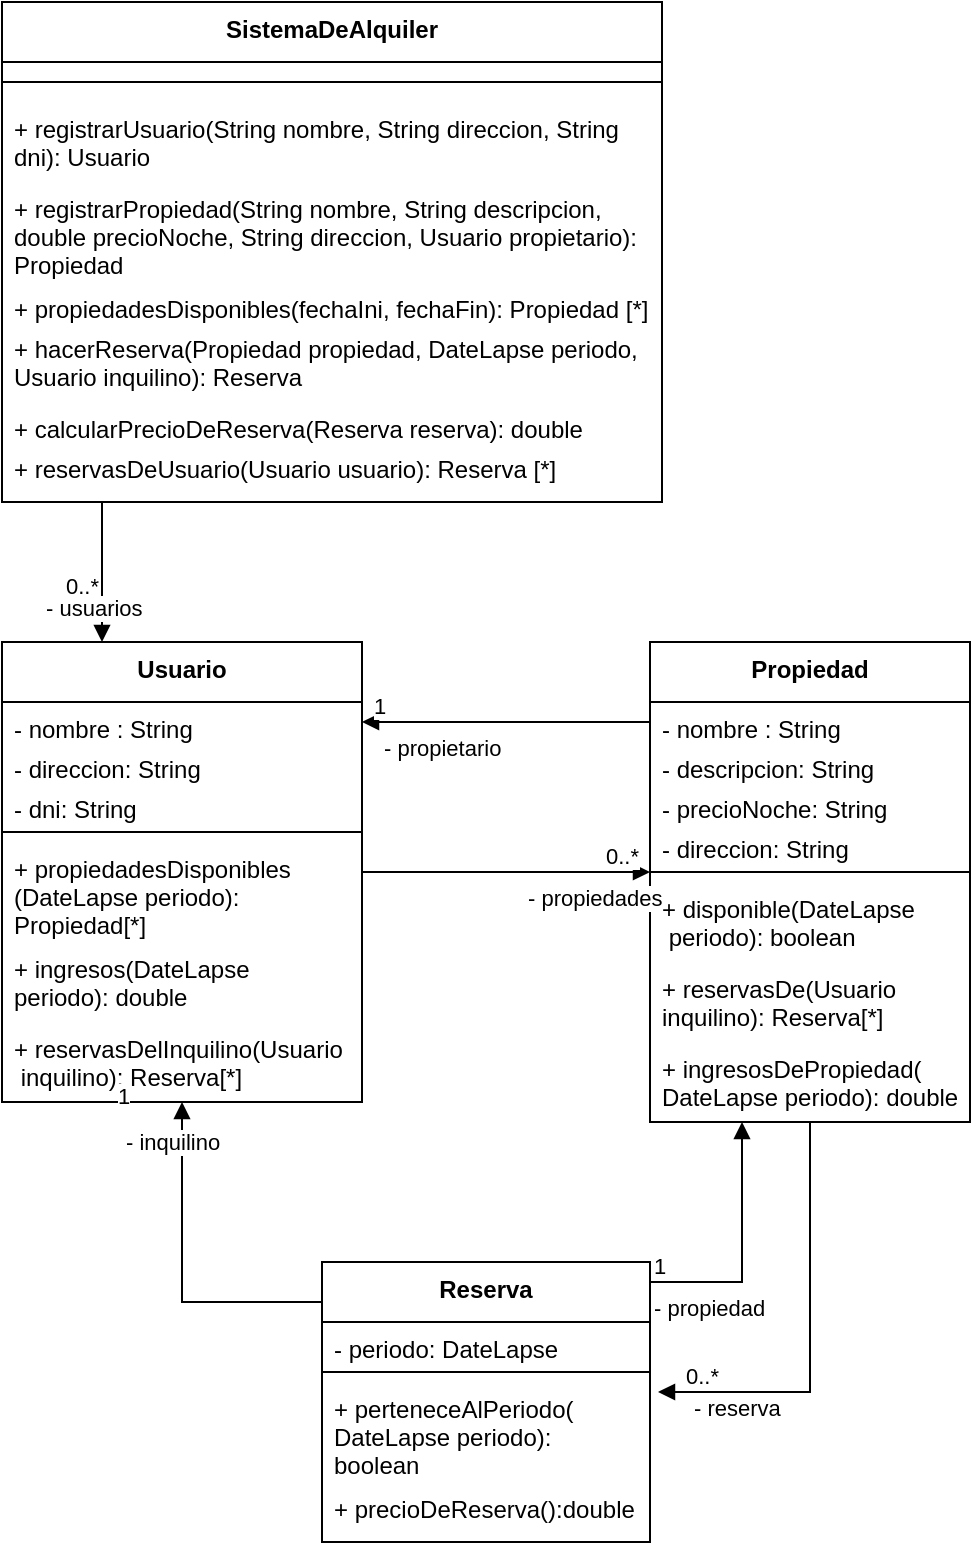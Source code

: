 <mxfile version="20.5.1"><diagram id="JsSZ_l5cYBeoiN17KPVA" name="Página-1"><mxGraphModel dx="868" dy="524" grid="1" gridSize="10" guides="1" tooltips="1" connect="1" arrows="1" fold="1" page="1" pageScale="1" pageWidth="827" pageHeight="1169" math="0" shadow="0"><root><mxCell id="0"/><mxCell id="1" parent="0"/><mxCell id="GDSZALBlotFTVEJZIy_A-1" value="Usuario" style="swimlane;fontStyle=1;align=center;verticalAlign=top;childLayout=stackLayout;horizontal=1;startSize=30;horizontalStack=0;resizeParent=1;resizeParentMax=0;resizeLast=0;collapsible=1;marginBottom=0;strokeWidth=1;" vertex="1" parent="1"><mxGeometry x="10" y="330" width="180" height="230" as="geometry"/></mxCell><mxCell id="GDSZALBlotFTVEJZIy_A-2" value="- nombre : String" style="text;strokeColor=none;fillColor=none;align=left;verticalAlign=top;spacingLeft=4;spacingRight=4;overflow=hidden;rotatable=0;points=[[0,0.5],[1,0.5]];portConstraint=eastwest;" vertex="1" parent="GDSZALBlotFTVEJZIy_A-1"><mxGeometry y="30" width="180" height="20" as="geometry"/></mxCell><mxCell id="GDSZALBlotFTVEJZIy_A-3" value="- direccion: String" style="text;strokeColor=none;fillColor=none;align=left;verticalAlign=top;spacingLeft=4;spacingRight=4;overflow=hidden;rotatable=0;points=[[0,0.5],[1,0.5]];portConstraint=eastwest;" vertex="1" parent="GDSZALBlotFTVEJZIy_A-1"><mxGeometry y="50" width="180" height="20" as="geometry"/></mxCell><mxCell id="GDSZALBlotFTVEJZIy_A-4" value="- dni: String" style="text;strokeColor=none;fillColor=none;align=left;verticalAlign=top;spacingLeft=4;spacingRight=4;overflow=hidden;rotatable=0;points=[[0,0.5],[1,0.5]];portConstraint=eastwest;" vertex="1" parent="GDSZALBlotFTVEJZIy_A-1"><mxGeometry y="70" width="180" height="20" as="geometry"/></mxCell><mxCell id="GDSZALBlotFTVEJZIy_A-7" value="" style="line;strokeWidth=1;fillColor=none;align=left;verticalAlign=middle;spacingTop=-1;spacingLeft=3;spacingRight=3;rotatable=0;labelPosition=right;points=[];portConstraint=eastwest;strokeColor=inherit;" vertex="1" parent="GDSZALBlotFTVEJZIy_A-1"><mxGeometry y="90" width="180" height="10" as="geometry"/></mxCell><mxCell id="GDSZALBlotFTVEJZIy_A-8" value="+ propiedadesDisponibles&#10;(DateLapse periodo):&#10;Propiedad[*]" style="text;strokeColor=none;fillColor=none;align=left;verticalAlign=top;spacingLeft=4;spacingRight=4;overflow=hidden;rotatable=0;points=[[0,0.5],[1,0.5]];portConstraint=eastwest;" vertex="1" parent="GDSZALBlotFTVEJZIy_A-1"><mxGeometry y="100" width="180" height="50" as="geometry"/></mxCell><mxCell id="GDSZALBlotFTVEJZIy_A-41" value="+ ingresos(DateLapse &#10;periodo): double" style="text;strokeColor=none;fillColor=none;align=left;verticalAlign=top;spacingLeft=4;spacingRight=4;overflow=hidden;rotatable=0;points=[[0,0.5],[1,0.5]];portConstraint=eastwest;" vertex="1" parent="GDSZALBlotFTVEJZIy_A-1"><mxGeometry y="150" width="180" height="40" as="geometry"/></mxCell><mxCell id="GDSZALBlotFTVEJZIy_A-42" value="+ reservasDelInquilino(Usuario&#10; inquilino): Reserva[*]" style="text;strokeColor=none;fillColor=none;align=left;verticalAlign=top;spacingLeft=4;spacingRight=4;overflow=hidden;rotatable=0;points=[[0,0.5],[1,0.5]];portConstraint=eastwest;" vertex="1" parent="GDSZALBlotFTVEJZIy_A-1"><mxGeometry y="190" width="180" height="40" as="geometry"/></mxCell><mxCell id="GDSZALBlotFTVEJZIy_A-9" value="Propiedad" style="swimlane;fontStyle=1;align=center;verticalAlign=top;childLayout=stackLayout;horizontal=1;startSize=30;horizontalStack=0;resizeParent=1;resizeParentMax=0;resizeLast=0;collapsible=1;marginBottom=0;strokeWidth=1;" vertex="1" parent="1"><mxGeometry x="334" y="330" width="160" height="240" as="geometry"/></mxCell><mxCell id="GDSZALBlotFTVEJZIy_A-11" value="- nombre : String" style="text;strokeColor=none;fillColor=none;align=left;verticalAlign=top;spacingLeft=4;spacingRight=4;overflow=hidden;rotatable=0;points=[[0,0.5],[1,0.5]];portConstraint=eastwest;" vertex="1" parent="GDSZALBlotFTVEJZIy_A-9"><mxGeometry y="30" width="160" height="20" as="geometry"/></mxCell><mxCell id="GDSZALBlotFTVEJZIy_A-12" value="- descripcion: String" style="text;strokeColor=none;fillColor=none;align=left;verticalAlign=top;spacingLeft=4;spacingRight=4;overflow=hidden;rotatable=0;points=[[0,0.5],[1,0.5]];portConstraint=eastwest;" vertex="1" parent="GDSZALBlotFTVEJZIy_A-9"><mxGeometry y="50" width="160" height="20" as="geometry"/></mxCell><mxCell id="GDSZALBlotFTVEJZIy_A-13" value="- precioNoche: String" style="text;strokeColor=none;fillColor=none;align=left;verticalAlign=top;spacingLeft=4;spacingRight=4;overflow=hidden;rotatable=0;points=[[0,0.5],[1,0.5]];portConstraint=eastwest;" vertex="1" parent="GDSZALBlotFTVEJZIy_A-9"><mxGeometry y="70" width="160" height="20" as="geometry"/></mxCell><mxCell id="GDSZALBlotFTVEJZIy_A-14" value="- direccion: String" style="text;strokeColor=none;fillColor=none;align=left;verticalAlign=top;spacingLeft=4;spacingRight=4;overflow=hidden;rotatable=0;points=[[0,0.5],[1,0.5]];portConstraint=eastwest;" vertex="1" parent="GDSZALBlotFTVEJZIy_A-9"><mxGeometry y="90" width="160" height="20" as="geometry"/></mxCell><mxCell id="GDSZALBlotFTVEJZIy_A-15" value="" style="line;strokeWidth=1;fillColor=none;align=left;verticalAlign=middle;spacingTop=-1;spacingLeft=3;spacingRight=3;rotatable=0;labelPosition=right;points=[];portConstraint=eastwest;strokeColor=inherit;" vertex="1" parent="GDSZALBlotFTVEJZIy_A-9"><mxGeometry y="110" width="160" height="10" as="geometry"/></mxCell><mxCell id="GDSZALBlotFTVEJZIy_A-16" value="+ disponible(DateLapse&#10; periodo): boolean" style="text;strokeColor=none;fillColor=none;align=left;verticalAlign=top;spacingLeft=4;spacingRight=4;overflow=hidden;rotatable=0;points=[[0,0.5],[1,0.5]];portConstraint=eastwest;" vertex="1" parent="GDSZALBlotFTVEJZIy_A-9"><mxGeometry y="120" width="160" height="40" as="geometry"/></mxCell><mxCell id="GDSZALBlotFTVEJZIy_A-43" value="+ reservasDe(Usuario &#10;inquilino): Reserva[*]" style="text;strokeColor=none;fillColor=none;align=left;verticalAlign=top;spacingLeft=4;spacingRight=4;overflow=hidden;rotatable=0;points=[[0,0.5],[1,0.5]];portConstraint=eastwest;" vertex="1" parent="GDSZALBlotFTVEJZIy_A-9"><mxGeometry y="160" width="160" height="40" as="geometry"/></mxCell><mxCell id="GDSZALBlotFTVEJZIy_A-44" value="+ ingresosDePropiedad(&#10;DateLapse periodo): double" style="text;strokeColor=none;fillColor=none;align=left;verticalAlign=top;spacingLeft=4;spacingRight=4;overflow=hidden;rotatable=0;points=[[0,0.5],[1,0.5]];portConstraint=eastwest;" vertex="1" parent="GDSZALBlotFTVEJZIy_A-9"><mxGeometry y="200" width="160" height="40" as="geometry"/></mxCell><mxCell id="GDSZALBlotFTVEJZIy_A-17" value="SistemaDeAlquiler" style="swimlane;fontStyle=1;align=center;verticalAlign=top;childLayout=stackLayout;horizontal=1;startSize=30;horizontalStack=0;resizeParent=1;resizeParentMax=0;resizeLast=0;collapsible=1;marginBottom=0;strokeWidth=1;" vertex="1" parent="1"><mxGeometry x="10" y="10" width="330" height="250" as="geometry"/></mxCell><mxCell id="GDSZALBlotFTVEJZIy_A-19" value="" style="line;strokeWidth=1;fillColor=none;align=left;verticalAlign=middle;spacingTop=-1;spacingLeft=3;spacingRight=3;rotatable=0;labelPosition=right;points=[];portConstraint=eastwest;strokeColor=inherit;" vertex="1" parent="GDSZALBlotFTVEJZIy_A-17"><mxGeometry y="30" width="330" height="20" as="geometry"/></mxCell><mxCell id="GDSZALBlotFTVEJZIy_A-20" value="+ registrarUsuario(String nombre, String direccion, String&#10;dni): Usuario " style="text;strokeColor=none;fillColor=none;align=left;verticalAlign=top;spacingLeft=4;spacingRight=4;overflow=hidden;rotatable=0;points=[[0,0.5],[1,0.5]];portConstraint=eastwest;" vertex="1" parent="GDSZALBlotFTVEJZIy_A-17"><mxGeometry y="50" width="330" height="40" as="geometry"/></mxCell><mxCell id="GDSZALBlotFTVEJZIy_A-21" value="+ registrarPropiedad(String nombre, String descripcion, &#10;double precioNoche, String direccion, Usuario propietario): &#10;Propiedad" style="text;strokeColor=none;fillColor=none;align=left;verticalAlign=top;spacingLeft=4;spacingRight=4;overflow=hidden;rotatable=0;points=[[0,0.5],[1,0.5]];portConstraint=eastwest;" vertex="1" parent="GDSZALBlotFTVEJZIy_A-17"><mxGeometry y="90" width="330" height="50" as="geometry"/></mxCell><mxCell id="GDSZALBlotFTVEJZIy_A-22" value="+ propiedadesDisponibles(fechaIni, fechaFin): Propiedad [*]" style="text;strokeColor=none;fillColor=none;align=left;verticalAlign=top;spacingLeft=4;spacingRight=4;overflow=hidden;rotatable=0;points=[[0,0.5],[1,0.5]];portConstraint=eastwest;" vertex="1" parent="GDSZALBlotFTVEJZIy_A-17"><mxGeometry y="140" width="330" height="20" as="geometry"/></mxCell><mxCell id="GDSZALBlotFTVEJZIy_A-23" value="+ hacerReserva(Propiedad propiedad, DateLapse periodo,&#10;Usuario inquilino): Reserva" style="text;strokeColor=none;fillColor=none;align=left;verticalAlign=top;spacingLeft=4;spacingRight=4;overflow=hidden;rotatable=0;points=[[0,0.5],[1,0.5]];portConstraint=eastwest;" vertex="1" parent="GDSZALBlotFTVEJZIy_A-17"><mxGeometry y="160" width="330" height="40" as="geometry"/></mxCell><mxCell id="GDSZALBlotFTVEJZIy_A-24" value="+ calcularPrecioDeReserva(Reserva reserva): double" style="text;strokeColor=none;fillColor=none;align=left;verticalAlign=top;spacingLeft=4;spacingRight=4;overflow=hidden;rotatable=0;points=[[0,0.5],[1,0.5]];portConstraint=eastwest;" vertex="1" parent="GDSZALBlotFTVEJZIy_A-17"><mxGeometry y="200" width="330" height="20" as="geometry"/></mxCell><mxCell id="GDSZALBlotFTVEJZIy_A-25" value="+ reservasDeUsuario(Usuario usuario): Reserva [*]" style="text;strokeColor=none;fillColor=none;align=left;verticalAlign=top;spacingLeft=4;spacingRight=4;overflow=hidden;rotatable=0;points=[[0,0.5],[1,0.5]];portConstraint=eastwest;" vertex="1" parent="GDSZALBlotFTVEJZIy_A-17"><mxGeometry y="220" width="330" height="30" as="geometry"/></mxCell><mxCell id="GDSZALBlotFTVEJZIy_A-26" value="Reserva" style="swimlane;fontStyle=1;align=center;verticalAlign=top;childLayout=stackLayout;horizontal=1;startSize=30;horizontalStack=0;resizeParent=1;resizeParentMax=0;resizeLast=0;collapsible=1;marginBottom=0;strokeWidth=1;" vertex="1" parent="1"><mxGeometry x="170" y="640" width="164" height="140" as="geometry"/></mxCell><mxCell id="GDSZALBlotFTVEJZIy_A-29" value="- periodo: DateLapse" style="text;strokeColor=none;fillColor=none;align=left;verticalAlign=top;spacingLeft=4;spacingRight=4;overflow=hidden;rotatable=0;points=[[0,0.5],[1,0.5]];portConstraint=eastwest;" vertex="1" parent="GDSZALBlotFTVEJZIy_A-26"><mxGeometry y="30" width="164" height="20" as="geometry"/></mxCell><mxCell id="GDSZALBlotFTVEJZIy_A-30" value="" style="line;strokeWidth=1;fillColor=none;align=left;verticalAlign=middle;spacingTop=-1;spacingLeft=3;spacingRight=3;rotatable=0;labelPosition=right;points=[];portConstraint=eastwest;strokeColor=inherit;" vertex="1" parent="GDSZALBlotFTVEJZIy_A-26"><mxGeometry y="50" width="164" height="10" as="geometry"/></mxCell><mxCell id="GDSZALBlotFTVEJZIy_A-31" value="+ perteneceAlPeriodo(&#10;DateLapse periodo): &#10;boolean" style="text;strokeColor=none;fillColor=none;align=left;verticalAlign=top;spacingLeft=4;spacingRight=4;overflow=hidden;rotatable=0;points=[[0,0.5],[1,0.5]];portConstraint=eastwest;" vertex="1" parent="GDSZALBlotFTVEJZIy_A-26"><mxGeometry y="60" width="164" height="50" as="geometry"/></mxCell><mxCell id="GDSZALBlotFTVEJZIy_A-53" value="+ precioDeReserva():double" style="text;strokeColor=none;fillColor=none;align=left;verticalAlign=top;spacingLeft=4;spacingRight=4;overflow=hidden;rotatable=0;points=[[0,0.5],[1,0.5]];portConstraint=eastwest;" vertex="1" parent="GDSZALBlotFTVEJZIy_A-26"><mxGeometry y="110" width="164" height="30" as="geometry"/></mxCell><mxCell id="GDSZALBlotFTVEJZIy_A-33" value="- usuarios" style="endArrow=block;endFill=1;html=1;edgeStyle=orthogonalEdgeStyle;align=left;verticalAlign=top;rounded=0;" edge="1" parent="1" source="GDSZALBlotFTVEJZIy_A-17" target="GDSZALBlotFTVEJZIy_A-1"><mxGeometry x="0.143" y="-30" relative="1" as="geometry"><mxPoint x="180" y="70" as="sourcePoint"/><mxPoint x="210" y="190" as="targetPoint"/><mxPoint as="offset"/><Array as="points"><mxPoint x="60" y="300"/><mxPoint x="60" y="300"/></Array></mxGeometry></mxCell><mxCell id="GDSZALBlotFTVEJZIy_A-34" value="0..*" style="edgeLabel;resizable=0;html=1;align=left;verticalAlign=bottom;" connectable="0" vertex="1" parent="GDSZALBlotFTVEJZIy_A-33"><mxGeometry x="-1" relative="1" as="geometry"><mxPoint x="-20" y="50" as="offset"/></mxGeometry></mxCell><mxCell id="GDSZALBlotFTVEJZIy_A-35" value="- propiedades" style="endArrow=block;endFill=1;html=1;edgeStyle=orthogonalEdgeStyle;align=left;verticalAlign=top;rounded=0;" edge="1" parent="1" source="GDSZALBlotFTVEJZIy_A-1" target="GDSZALBlotFTVEJZIy_A-9"><mxGeometry x="0.125" relative="1" as="geometry"><mxPoint x="310" y="320" as="sourcePoint"/><mxPoint x="470" y="320" as="targetPoint"/><Array as="points"><mxPoint x="410" y="340"/><mxPoint x="410" y="340"/></Array><mxPoint as="offset"/></mxGeometry></mxCell><mxCell id="GDSZALBlotFTVEJZIy_A-36" value="0..*" style="edgeLabel;resizable=0;html=1;align=left;verticalAlign=bottom;" connectable="0" vertex="1" parent="GDSZALBlotFTVEJZIy_A-35"><mxGeometry x="-1" relative="1" as="geometry"><mxPoint x="120" as="offset"/></mxGeometry></mxCell><mxCell id="GDSZALBlotFTVEJZIy_A-37" value="- propietario" style="endArrow=block;endFill=1;html=1;edgeStyle=orthogonalEdgeStyle;align=left;verticalAlign=top;rounded=0;" edge="1" parent="1" source="GDSZALBlotFTVEJZIy_A-9" target="GDSZALBlotFTVEJZIy_A-1"><mxGeometry x="0.875" relative="1" as="geometry"><mxPoint x="270" y="450" as="sourcePoint"/><mxPoint x="430" y="450" as="targetPoint"/><Array as="points"><mxPoint x="290" y="370"/><mxPoint x="290" y="370"/></Array><mxPoint as="offset"/></mxGeometry></mxCell><mxCell id="GDSZALBlotFTVEJZIy_A-38" value="1" style="edgeLabel;resizable=0;html=1;align=left;verticalAlign=bottom;" connectable="0" vertex="1" parent="GDSZALBlotFTVEJZIy_A-37"><mxGeometry x="-1" relative="1" as="geometry"><mxPoint x="-140" as="offset"/></mxGeometry></mxCell><mxCell id="GDSZALBlotFTVEJZIy_A-47" value="- reserva" style="endArrow=block;endFill=1;html=1;edgeStyle=orthogonalEdgeStyle;align=left;verticalAlign=top;rounded=0;" edge="1" parent="1"><mxGeometry x="0.848" y="-5" relative="1" as="geometry"><mxPoint x="414" y="570" as="sourcePoint"/><mxPoint x="338" y="705" as="targetPoint"/><Array as="points"><mxPoint x="414" y="705"/></Array><mxPoint as="offset"/></mxGeometry></mxCell><mxCell id="GDSZALBlotFTVEJZIy_A-48" value="0..*" style="edgeLabel;resizable=0;html=1;align=left;verticalAlign=bottom;" connectable="0" vertex="1" parent="GDSZALBlotFTVEJZIy_A-47"><mxGeometry x="-1" relative="1" as="geometry"><mxPoint x="-64" y="135" as="offset"/></mxGeometry></mxCell><mxCell id="GDSZALBlotFTVEJZIy_A-49" value="- inquilino" style="endArrow=block;endFill=1;html=1;edgeStyle=orthogonalEdgeStyle;align=left;verticalAlign=top;rounded=0;" edge="1" parent="1" source="GDSZALBlotFTVEJZIy_A-26" target="GDSZALBlotFTVEJZIy_A-1"><mxGeometry x="0.916" y="30" relative="1" as="geometry"><mxPoint x="250" y="540" as="sourcePoint"/><mxPoint x="410" y="540" as="targetPoint"/><Array as="points"><mxPoint x="100" y="660"/></Array><mxPoint as="offset"/></mxGeometry></mxCell><mxCell id="GDSZALBlotFTVEJZIy_A-50" value="1" style="edgeLabel;resizable=0;html=1;align=left;verticalAlign=bottom;" connectable="0" vertex="1" parent="GDSZALBlotFTVEJZIy_A-49"><mxGeometry x="-1" relative="1" as="geometry"><mxPoint x="-104" y="-95" as="offset"/></mxGeometry></mxCell><mxCell id="GDSZALBlotFTVEJZIy_A-51" value="- propiedad" style="endArrow=block;endFill=1;html=1;edgeStyle=orthogonalEdgeStyle;align=left;verticalAlign=top;rounded=0;" edge="1" parent="1" source="GDSZALBlotFTVEJZIy_A-26" target="GDSZALBlotFTVEJZIy_A-9"><mxGeometry x="-1" relative="1" as="geometry"><mxPoint x="250" y="540" as="sourcePoint"/><mxPoint x="410" y="540" as="targetPoint"/><Array as="points"><mxPoint x="380" y="650"/></Array></mxGeometry></mxCell><mxCell id="GDSZALBlotFTVEJZIy_A-52" value="1" style="edgeLabel;resizable=0;html=1;align=left;verticalAlign=bottom;" connectable="0" vertex="1" parent="GDSZALBlotFTVEJZIy_A-51"><mxGeometry x="-1" relative="1" as="geometry"/></mxCell></root></mxGraphModel></diagram></mxfile>